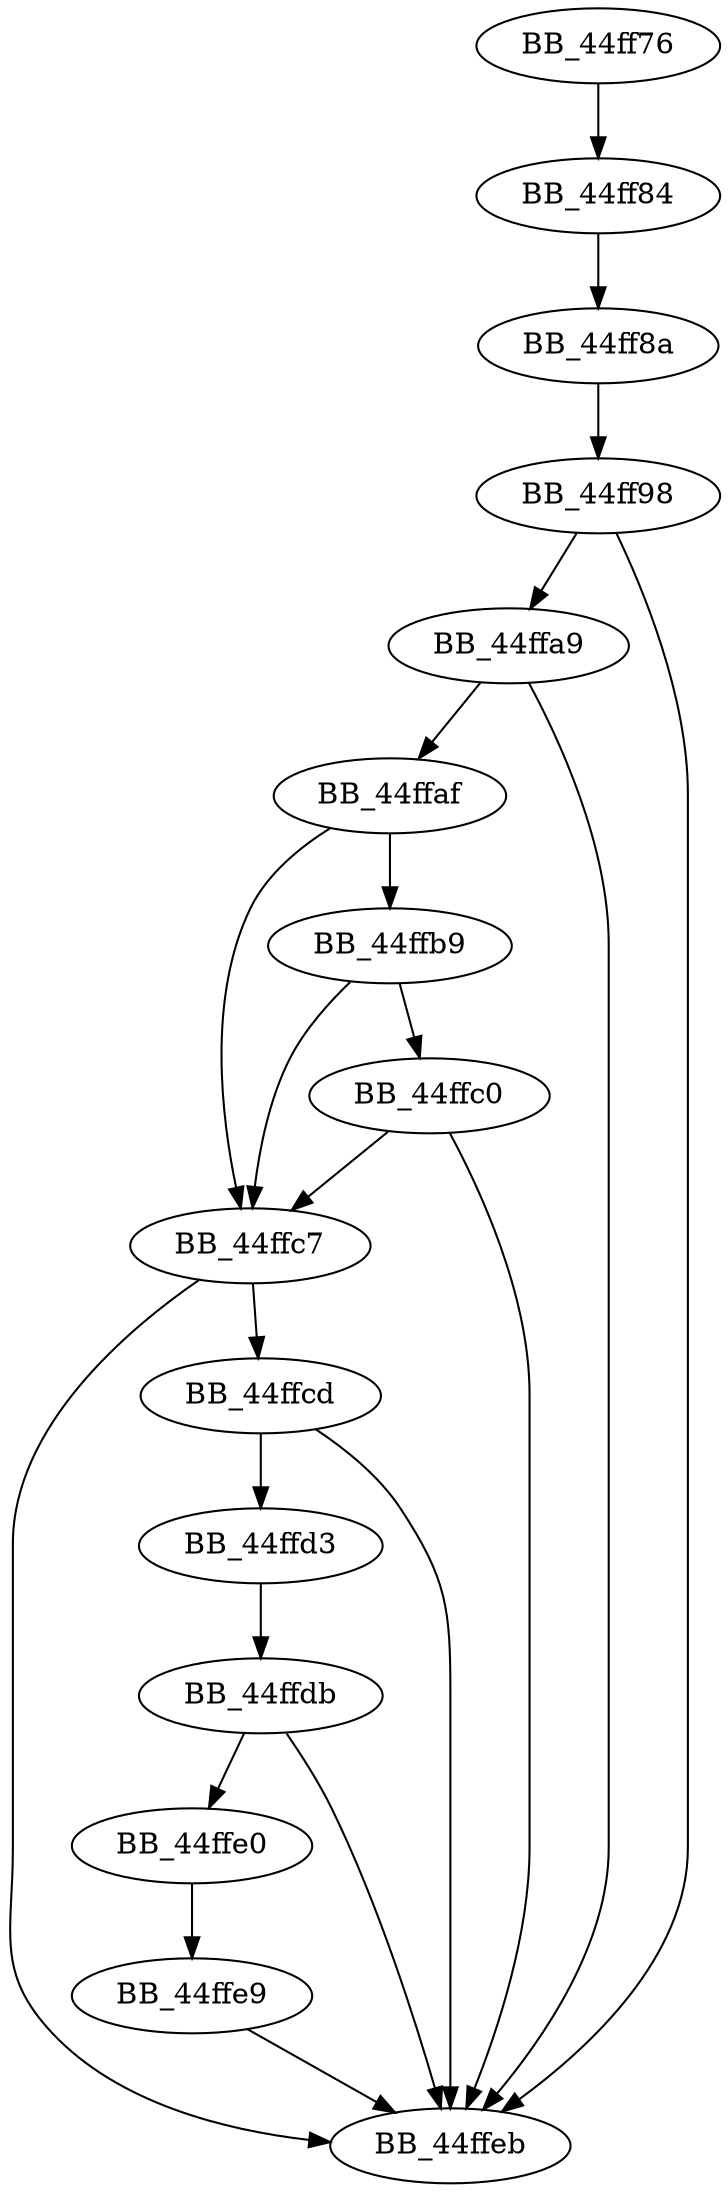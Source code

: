 DiGraph sub_44FF76{
BB_44ff76->BB_44ff84
BB_44ff84->BB_44ff8a
BB_44ff8a->BB_44ff98
BB_44ff98->BB_44ffa9
BB_44ff98->BB_44ffeb
BB_44ffa9->BB_44ffaf
BB_44ffa9->BB_44ffeb
BB_44ffaf->BB_44ffb9
BB_44ffaf->BB_44ffc7
BB_44ffb9->BB_44ffc0
BB_44ffb9->BB_44ffc7
BB_44ffc0->BB_44ffc7
BB_44ffc0->BB_44ffeb
BB_44ffc7->BB_44ffcd
BB_44ffc7->BB_44ffeb
BB_44ffcd->BB_44ffd3
BB_44ffcd->BB_44ffeb
BB_44ffd3->BB_44ffdb
BB_44ffdb->BB_44ffe0
BB_44ffdb->BB_44ffeb
BB_44ffe0->BB_44ffe9
BB_44ffe9->BB_44ffeb
}
